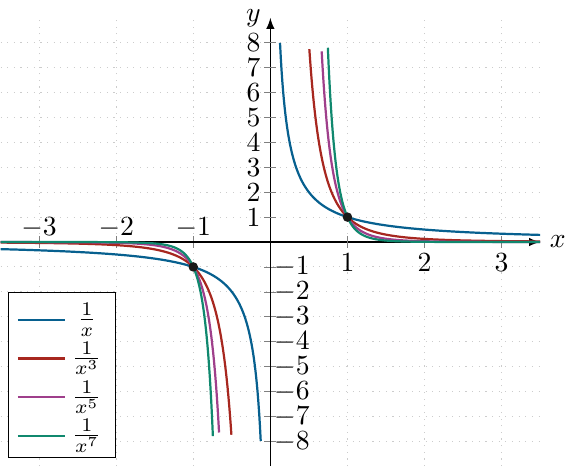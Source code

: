 \documentclass[crop]{standalone}
\usepackage[dvipsnames]{xcolor}
\usepackage{tikz}
\usepackage{pgfplots}
\pgfplotsset{compat=1.18}
\usetikzlibrary{shapes.geometric,positioning}
\begin{document}
  \begin{tikzpicture}%[font=\scriptsize]
    \begin{axis}[%
      axis x line=center,axis y line=center,
      % axis on top,
      xlabel={$x$},ylabel={$y$},
      xlabel style={right},ylabel style={left},
      xmin=-3.5,xmax=3.5,
      xtick={-3,-2,-1},
      xticklabel style={above},
      extra x ticks={1,2,3},
      extra x tick labels={1,2,3},
      extra x tick style={xticklabel style={yshift=-1.2em}},
      ymin=-9,ymax=9,
      ytick={-8,-7,-6,-5,-4,-3,-2,-1},
      yticklabel style={right},
      extra y ticks={1,2,3,4,5,6,7,8},
      extra y tick labels={1,2,3,4,5,6,7,8},
      extra y tick style={yticklabel style={xshift=-1em}},
      restrict y to domain=-8:8,
      axis line style={-latex},
      major grid style={dotted,gray!40},
      grid=major,
      legend entries={$\frac{1}{x}$,$\frac{1}{x^{3}}$,$\frac{1}{x^{5}}$,$\frac{1}{x^{7}}$},
      legend style={at={(axis cs:-2,-2)},/tikz/nodes={yshift=1pt},}
    ]%
      \addplot[mark=none,domain=-5:5,color=MidnightBlue,thick,samples=1000] {1/x};
      \addplot[mark=none,domain=-5:5,color=Mahogany,thick,samples=1000] {1/x^3};
      \addplot[mark=none,domain=-5:5,color=DarkOrchid,thick,samples=1000] {1/x^5};
      \addplot[mark=none,domain=-5:5,color=PineGreen,thick,samples=1000] {1/x^7};

      \addplot[mark=*,mark size=1.5pt,color=black!90] coordinates {(1,1)};
      \addplot[mark=*,mark size=1.5pt,color=black!90] coordinates {(-1,-1)};
    \end{axis}
  \end{tikzpicture}%
\end{document}